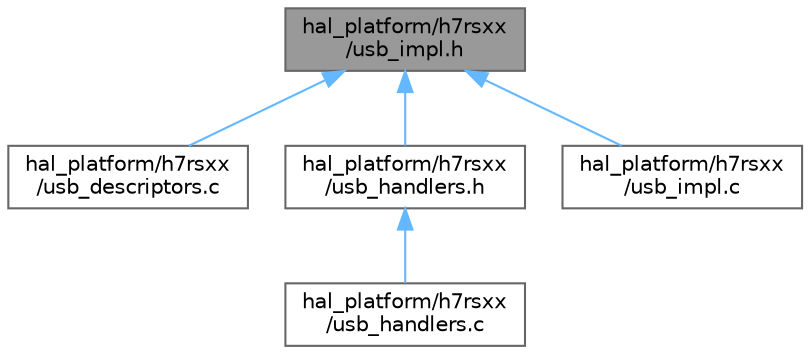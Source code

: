 digraph "hal_platform/h7rsxx/usb_impl.h"
{
 // INTERACTIVE_SVG=YES
 // LATEX_PDF_SIZE
  bgcolor="transparent";
  edge [fontname=Helvetica,fontsize=10,labelfontname=Helvetica,labelfontsize=10];
  node [fontname=Helvetica,fontsize=10,shape=box,height=0.2,width=0.4];
  Node1 [id="Node000001",label="hal_platform/h7rsxx\l/usb_impl.h",height=0.2,width=0.4,color="gray40", fillcolor="grey60", style="filled", fontcolor="black",tooltip=" "];
  Node1 -> Node2 [id="edge1_Node000001_Node000002",dir="back",color="steelblue1",style="solid",tooltip=" "];
  Node2 [id="Node000002",label="hal_platform/h7rsxx\l/usb_descriptors.c",height=0.2,width=0.4,color="grey40", fillcolor="white", style="filled",URL="$h7rsxx_2usb__descriptors_8c.html",tooltip=" "];
  Node1 -> Node3 [id="edge2_Node000001_Node000003",dir="back",color="steelblue1",style="solid",tooltip=" "];
  Node3 [id="Node000003",label="hal_platform/h7rsxx\l/usb_handlers.h",height=0.2,width=0.4,color="grey40", fillcolor="white", style="filled",URL="$h7rsxx_2usb__handlers_8h.html",tooltip=" "];
  Node3 -> Node4 [id="edge3_Node000003_Node000004",dir="back",color="steelblue1",style="solid",tooltip=" "];
  Node4 [id="Node000004",label="hal_platform/h7rsxx\l/usb_handlers.c",height=0.2,width=0.4,color="grey40", fillcolor="white", style="filled",URL="$h7rsxx_2usb__handlers_8c.html",tooltip=" "];
  Node1 -> Node5 [id="edge4_Node000001_Node000005",dir="back",color="steelblue1",style="solid",tooltip=" "];
  Node5 [id="Node000005",label="hal_platform/h7rsxx\l/usb_impl.c",height=0.2,width=0.4,color="grey40", fillcolor="white", style="filled",URL="$h7rsxx_2usb__impl_8c.html",tooltip=" "];
}
